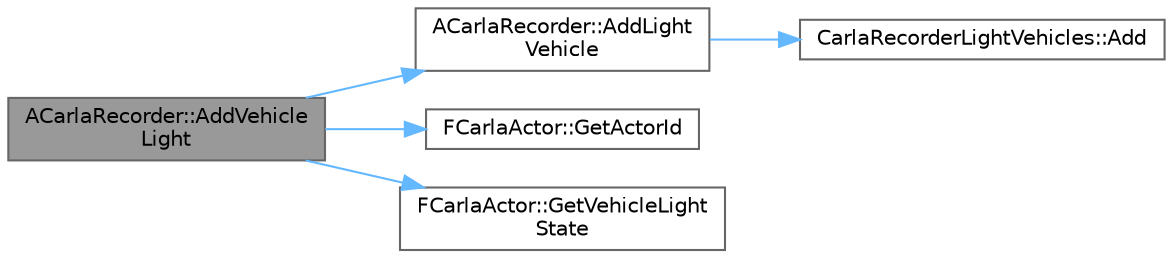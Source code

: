 digraph "ACarlaRecorder::AddVehicleLight"
{
 // INTERACTIVE_SVG=YES
 // LATEX_PDF_SIZE
  bgcolor="transparent";
  edge [fontname=Helvetica,fontsize=10,labelfontname=Helvetica,labelfontsize=10];
  node [fontname=Helvetica,fontsize=10,shape=box,height=0.2,width=0.4];
  rankdir="LR";
  Node1 [id="Node000001",label="ACarlaRecorder::AddVehicle\lLight",height=0.2,width=0.4,color="gray40", fillcolor="grey60", style="filled", fontcolor="black",tooltip=" "];
  Node1 -> Node2 [id="edge1_Node000001_Node000002",color="steelblue1",style="solid",tooltip=" "];
  Node2 [id="Node000002",label="ACarlaRecorder::AddLight\lVehicle",height=0.2,width=0.4,color="grey40", fillcolor="white", style="filled",URL="$dd/db9/classACarlaRecorder.html#ab3eed9b05ac4101496066dd9bd0911c9",tooltip=" "];
  Node2 -> Node3 [id="edge2_Node000002_Node000003",color="steelblue1",style="solid",tooltip=" "];
  Node3 [id="Node000003",label="CarlaRecorderLightVehicles::Add",height=0.2,width=0.4,color="grey40", fillcolor="white", style="filled",URL="$df/d7b/structCarlaRecorderLightVehicles.html#af272784eb797069800c461de613fddcb",tooltip=" "];
  Node1 -> Node4 [id="edge3_Node000001_Node000004",color="steelblue1",style="solid",tooltip=" "];
  Node4 [id="Node000004",label="FCarlaActor::GetActorId",height=0.2,width=0.4,color="grey40", fillcolor="white", style="filled",URL="$dc/dde/classFCarlaActor.html#aca3d1a4bfcb5e0ae1974b7206933d665",tooltip=" "];
  Node1 -> Node5 [id="edge4_Node000001_Node000005",color="steelblue1",style="solid",tooltip=" "];
  Node5 [id="Node000005",label="FCarlaActor::GetVehicleLight\lState",height=0.2,width=0.4,color="grey40", fillcolor="white", style="filled",URL="$dc/dde/classFCarlaActor.html#a83bd505a259f4008d96503a9ec6e4e63",tooltip=" "];
}
